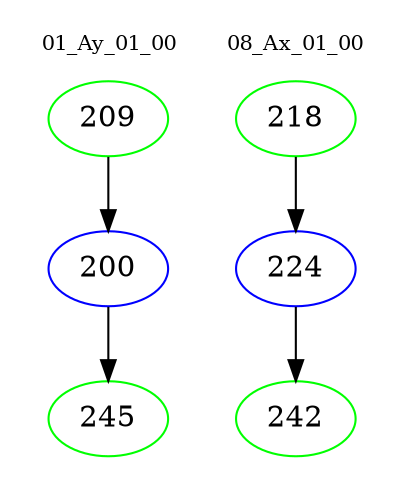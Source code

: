 digraph{
subgraph cluster_0 {
color = white
label = "01_Ay_01_00";
fontsize=10;
T0_209 [label="209", color="green"]
T0_209 -> T0_200 [color="black"]
T0_200 [label="200", color="blue"]
T0_200 -> T0_245 [color="black"]
T0_245 [label="245", color="green"]
}
subgraph cluster_1 {
color = white
label = "08_Ax_01_00";
fontsize=10;
T1_218 [label="218", color="green"]
T1_218 -> T1_224 [color="black"]
T1_224 [label="224", color="blue"]
T1_224 -> T1_242 [color="black"]
T1_242 [label="242", color="green"]
}
}

